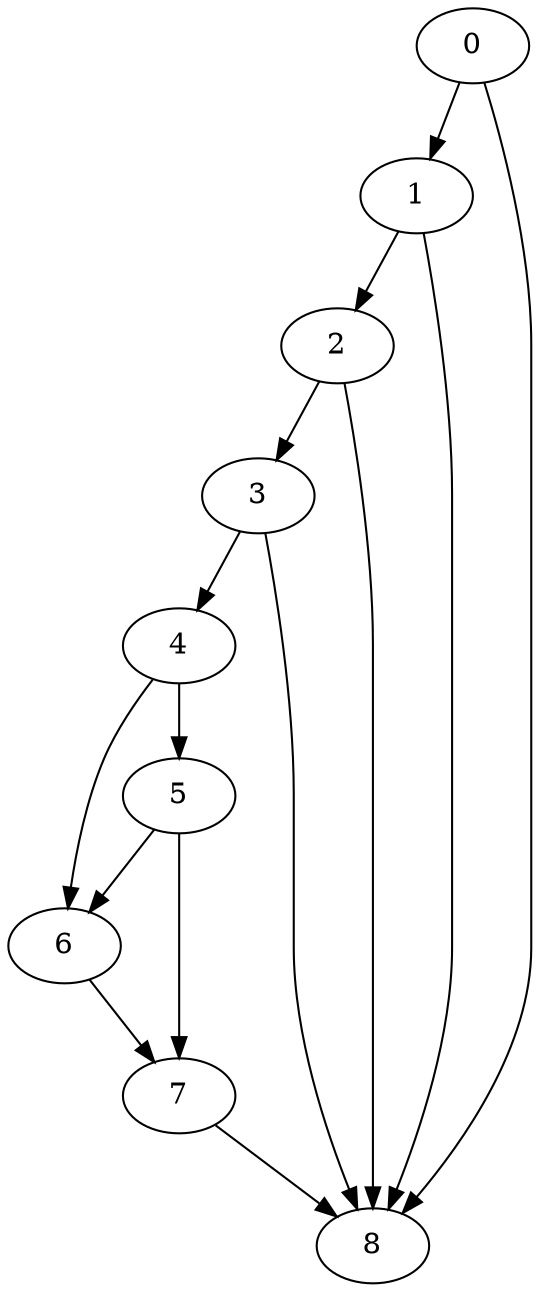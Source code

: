 digraph {
	0
	1
	2
	3
	4
	5
	6
	7
	8
	0 -> 1
	4 -> 6
	5 -> 6
	6 -> 7
	5 -> 7
	1 -> 2
	2 -> 3
	3 -> 4
	4 -> 5
	2 -> 8
	3 -> 8
	7 -> 8
	0 -> 8
	1 -> 8
}
